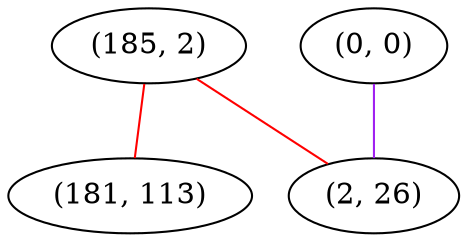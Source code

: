graph "" {
"(185, 2)";
"(181, 113)";
"(0, 0)";
"(2, 26)";
"(185, 2)" -- "(181, 113)"  [color=red, key=0, weight=1];
"(185, 2)" -- "(2, 26)"  [color=red, key=0, weight=1];
"(0, 0)" -- "(2, 26)"  [color=purple, key=0, weight=4];
}
